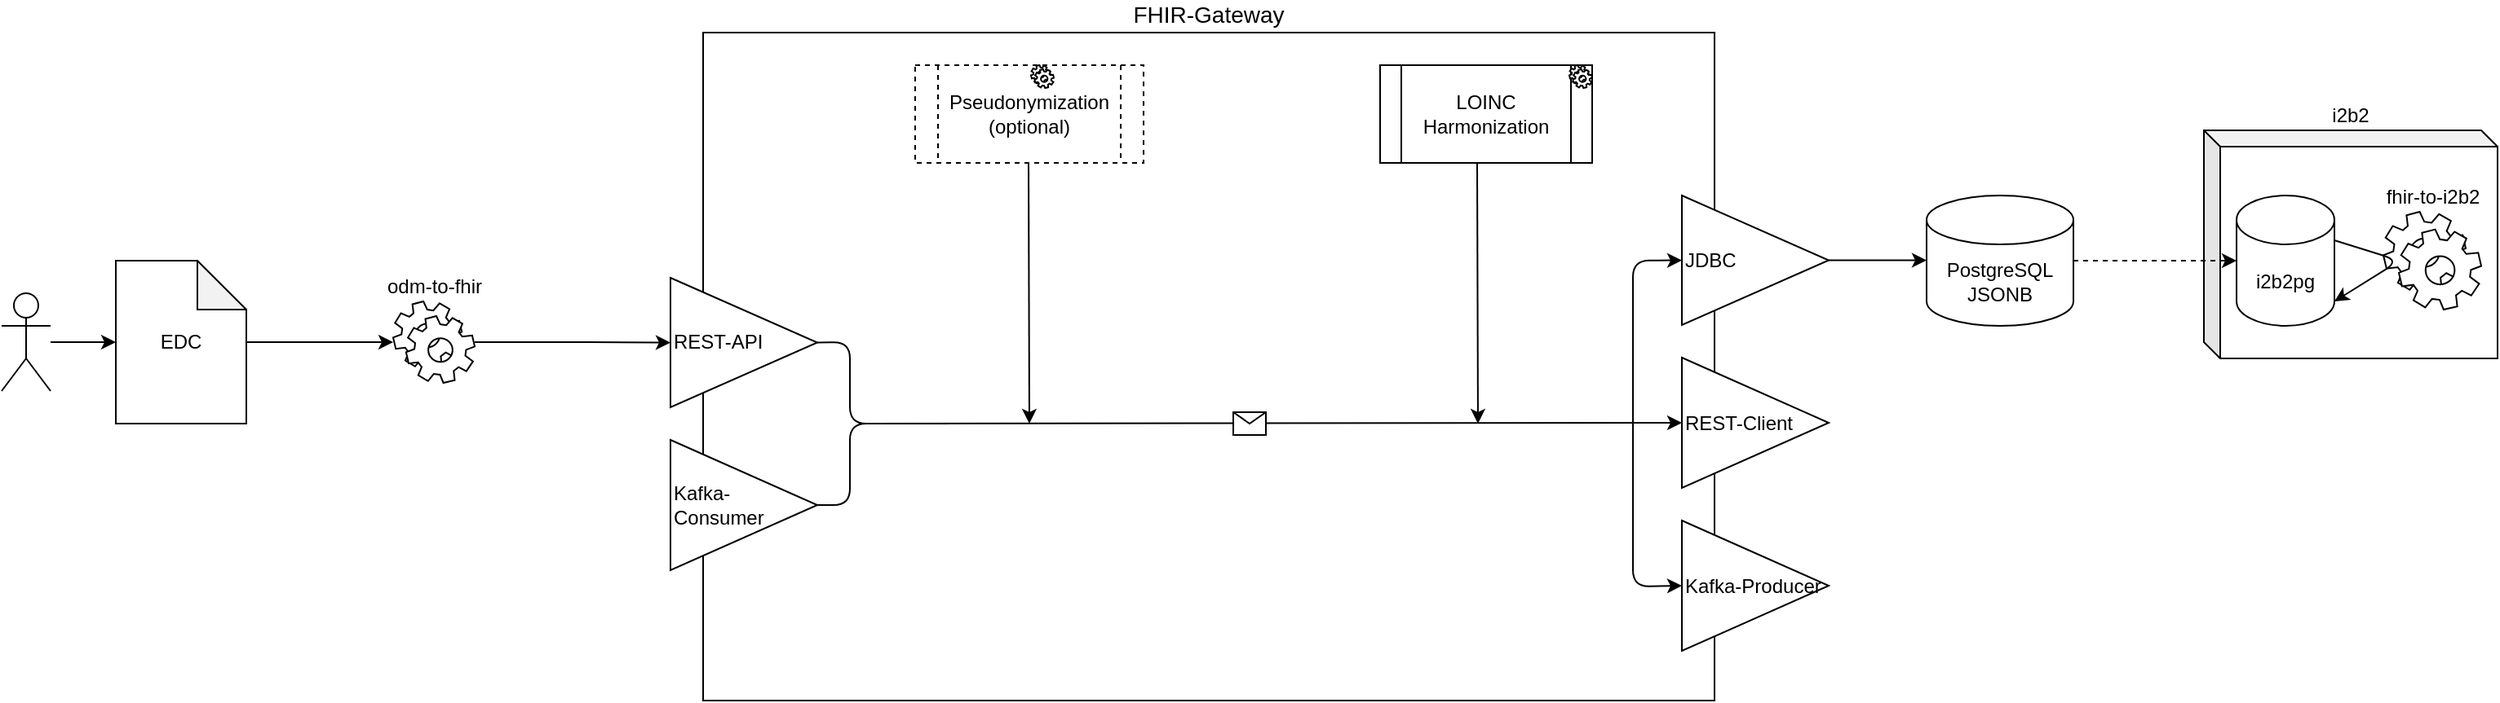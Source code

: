 <mxfile version="14.2.7" type="device"><diagram id="jGCV98gVly2-MNFm8NOj" name="Page-1"><mxGraphModel dx="1631" dy="1079" grid="1" gridSize="10" guides="1" tooltips="1" connect="1" arrows="1" fold="1" page="1" pageScale="1" pageWidth="1800" pageHeight="800" math="0" shadow="0"><root><mxCell id="0"/><mxCell id="1" parent="0"/><mxCell id="Zt5BA39hv14aOKBqLXmp-29" value="" style="endArrow=classic;html=1;entryX=0;entryY=0.5;entryDx=0;entryDy=0;entryPerimeter=0;exitX=1;exitY=0.5;exitDx=0;exitDy=0;" parent="1" source="Zt5BA39hv14aOKBqLXmp-16" edge="1"><mxGeometry width="50" height="50" relative="1" as="geometry"><mxPoint x="870" y="360" as="sourcePoint"/><mxPoint x="1220" y="179.75" as="targetPoint"/></mxGeometry></mxCell><mxCell id="Zt5BA39hv14aOKBqLXmp-30" value="" style="group;fontSize=12;" parent="1" vertex="1" connectable="0"><mxGeometry x="450" y="40" width="710" height="410" as="geometry"/></mxCell><mxCell id="Zt5BA39hv14aOKBqLXmp-1" value="&lt;font style=&quot;font-size: 14px&quot;&gt;FHIR-Gateway&lt;/font&gt;" style="whiteSpace=wrap;html=1;labelPosition=center;verticalLabelPosition=top;align=center;verticalAlign=bottom;" parent="Zt5BA39hv14aOKBqLXmp-30" vertex="1"><mxGeometry x="20" width="620" height="410" as="geometry"/></mxCell><mxCell id="Zt5BA39hv14aOKBqLXmp-2" value="REST-API" style="triangle;whiteSpace=wrap;html=1;align=left;" parent="Zt5BA39hv14aOKBqLXmp-30" vertex="1"><mxGeometry y="150.5" width="90" height="79.5" as="geometry"/></mxCell><mxCell id="Zt5BA39hv14aOKBqLXmp-6" value="LOINC Harmonization" style="shape=process;whiteSpace=wrap;html=1;backgroundOutline=1;" parent="Zt5BA39hv14aOKBqLXmp-30" vertex="1"><mxGeometry x="435" y="20" width="130" height="60" as="geometry"/></mxCell><mxCell id="Zt5BA39hv14aOKBqLXmp-7" value="Pseudonymization (optional)" style="shape=process;whiteSpace=wrap;html=1;backgroundOutline=1;dashed=1;" parent="Zt5BA39hv14aOKBqLXmp-30" vertex="1"><mxGeometry x="150" y="20" width="140" height="60" as="geometry"/></mxCell><mxCell id="Zt5BA39hv14aOKBqLXmp-12" value="" style="endArrow=classic;html=1;exitX=0.5;exitY=1;exitDx=0;exitDy=0;" parent="Zt5BA39hv14aOKBqLXmp-30" edge="1"><mxGeometry x="-120" width="50" height="50" as="geometry"><mxPoint x="219.5" y="80" as="sourcePoint"/><mxPoint x="220" y="240" as="targetPoint"/></mxGeometry></mxCell><mxCell id="Zt5BA39hv14aOKBqLXmp-16" value="JDBC" style="triangle;whiteSpace=wrap;html=1;align=left;" parent="Zt5BA39hv14aOKBqLXmp-30" vertex="1"><mxGeometry x="620" y="100" width="90" height="79.5" as="geometry"/></mxCell><mxCell id="Zt5BA39hv14aOKBqLXmp-17" value="REST-Client" style="triangle;whiteSpace=wrap;html=1;align=left;" parent="Zt5BA39hv14aOKBqLXmp-30" vertex="1"><mxGeometry x="620" y="199.5" width="90" height="80" as="geometry"/></mxCell><mxCell id="Zt5BA39hv14aOKBqLXmp-19" value="Kafka-Producer" style="triangle;whiteSpace=wrap;html=1;align=left;" parent="Zt5BA39hv14aOKBqLXmp-30" vertex="1"><mxGeometry x="620" y="299.5" width="90" height="80" as="geometry"/></mxCell><mxCell id="Zt5BA39hv14aOKBqLXmp-20" value="Kafka-Consumer" style="triangle;whiteSpace=wrap;html=1;align=left;" parent="Zt5BA39hv14aOKBqLXmp-30" vertex="1"><mxGeometry y="250" width="90" height="80" as="geometry"/></mxCell><mxCell id="Zt5BA39hv14aOKBqLXmp-22" value="" style="endArrow=classic;html=1;exitX=1;exitY=0.5;exitDx=0;exitDy=0;entryX=0;entryY=0.5;entryDx=0;entryDy=0;" parent="Zt5BA39hv14aOKBqLXmp-30" source="Zt5BA39hv14aOKBqLXmp-2" target="Zt5BA39hv14aOKBqLXmp-17" edge="1"><mxGeometry relative="1" as="geometry"><mxPoint x="240" y="240" as="sourcePoint"/><mxPoint x="580" y="240" as="targetPoint"/><Array as="points"><mxPoint x="110" y="190"/><mxPoint x="110" y="240"/></Array></mxGeometry></mxCell><mxCell id="Zt5BA39hv14aOKBqLXmp-23" value="" style="shape=message;html=1;outlineConnect=0;" parent="Zt5BA39hv14aOKBqLXmp-22" vertex="1"><mxGeometry width="20" height="14" relative="1" as="geometry"><mxPoint x="15" y="-6.78" as="offset"/></mxGeometry></mxCell><mxCell id="Zt5BA39hv14aOKBqLXmp-24" value="" style="endArrow=none;html=1;exitX=1;exitY=0.5;exitDx=0;exitDy=0;" parent="Zt5BA39hv14aOKBqLXmp-30" source="Zt5BA39hv14aOKBqLXmp-20" edge="1"><mxGeometry width="50" height="50" relative="1" as="geometry"><mxPoint x="420" y="330" as="sourcePoint"/><mxPoint x="170" y="240" as="targetPoint"/><Array as="points"><mxPoint x="110" y="290"/><mxPoint x="110" y="240"/></Array></mxGeometry></mxCell><mxCell id="Zt5BA39hv14aOKBqLXmp-25" value="" style="endArrow=classic;html=1;entryX=0;entryY=0.5;entryDx=0;entryDy=0;" parent="Zt5BA39hv14aOKBqLXmp-30" target="Zt5BA39hv14aOKBqLXmp-16" edge="1"><mxGeometry width="50" height="50" relative="1" as="geometry"><mxPoint x="590" y="240" as="sourcePoint"/><mxPoint x="470" y="280" as="targetPoint"/><Array as="points"><mxPoint x="590" y="140"/></Array></mxGeometry></mxCell><mxCell id="Zt5BA39hv14aOKBqLXmp-26" value="" style="endArrow=classic;html=1;entryX=0;entryY=0.5;entryDx=0;entryDy=0;" parent="Zt5BA39hv14aOKBqLXmp-30" target="Zt5BA39hv14aOKBqLXmp-19" edge="1"><mxGeometry width="50" height="50" relative="1" as="geometry"><mxPoint x="590" y="240" as="sourcePoint"/><mxPoint x="630" y="149.75" as="targetPoint"/><Array as="points"><mxPoint x="590" y="340"/></Array></mxGeometry></mxCell><mxCell id="Zt5BA39hv14aOKBqLXmp-27" value="" style="endArrow=classic;html=1;exitX=0.5;exitY=1;exitDx=0;exitDy=0;" parent="Zt5BA39hv14aOKBqLXmp-30" edge="1"><mxGeometry x="155" width="50" height="50" as="geometry"><mxPoint x="494.5" y="80" as="sourcePoint"/><mxPoint x="495" y="240" as="targetPoint"/></mxGeometry></mxCell><mxCell id="Zt5BA39hv14aOKBqLXmp-37" value="" style="shape=mxgraph.bpmn.service_task;html=1;outlineConnect=0;align=center;" parent="Zt5BA39hv14aOKBqLXmp-30" vertex="1"><mxGeometry x="221" y="20" width="14" height="14" as="geometry"/></mxCell><mxCell id="Zt5BA39hv14aOKBqLXmp-39" value="" style="shape=mxgraph.bpmn.service_task;html=1;outlineConnect=0;align=center;" parent="Zt5BA39hv14aOKBqLXmp-30" vertex="1"><mxGeometry x="551" y="20" width="14" height="14" as="geometry"/></mxCell><mxCell id="Zt5BA39hv14aOKBqLXmp-32" value="PostgreSQL JSONB" style="shape=cylinder3;whiteSpace=wrap;html=1;boundedLbl=1;backgroundOutline=1;size=15;align=center;" parent="1" vertex="1"><mxGeometry x="1220" y="140" width="90" height="80" as="geometry"/></mxCell><mxCell id="Zt5BA39hv14aOKBqLXmp-60" style="edgeStyle=orthogonalEdgeStyle;curved=0;rounded=1;sketch=0;orthogonalLoop=1;jettySize=auto;html=1;" parent="1" source="Zt5BA39hv14aOKBqLXmp-46" target="Zt5BA39hv14aOKBqLXmp-62" edge="1"><mxGeometry relative="1" as="geometry"/></mxCell><mxCell id="Zt5BA39hv14aOKBqLXmp-46" value="EDC" style="shape=note;whiteSpace=wrap;html=1;backgroundOutline=1;darkOpacity=0.05;fontSize=12;align=center;" parent="1" vertex="1"><mxGeometry x="110" y="180" width="80" height="100" as="geometry"/></mxCell><mxCell id="Zt5BA39hv14aOKBqLXmp-47" value="" style="shape=umlActor;verticalLabelPosition=bottom;verticalAlign=middle;html=1;outlineConnect=0;fontSize=12;align=center;" parent="1" vertex="1"><mxGeometry x="40" y="200" width="30" height="60" as="geometry"/></mxCell><mxCell id="Zt5BA39hv14aOKBqLXmp-49" value="" style="endArrow=classic;html=1;entryX=0;entryY=0.5;entryDx=0;entryDy=0;entryPerimeter=0;" parent="1" source="Zt5BA39hv14aOKBqLXmp-47" target="Zt5BA39hv14aOKBqLXmp-46" edge="1"><mxGeometry width="50" height="50" relative="1" as="geometry"><mxPoint x="430" as="sourcePoint"/><mxPoint x="480" y="-50" as="targetPoint"/></mxGeometry></mxCell><mxCell id="Zt5BA39hv14aOKBqLXmp-65" style="edgeStyle=orthogonalEdgeStyle;curved=0;rounded=1;sketch=0;orthogonalLoop=1;jettySize=auto;html=1;" parent="1" source="Zt5BA39hv14aOKBqLXmp-62" target="Zt5BA39hv14aOKBqLXmp-2" edge="1"><mxGeometry relative="1" as="geometry"><mxPoint x="390" y="60" as="targetPoint"/></mxGeometry></mxCell><mxCell id="Zt5BA39hv14aOKBqLXmp-62" value="odm-to-fhir" style="shape=mxgraph.bpmn.service_task;html=1;outlineConnect=0;rounded=0;sketch=0;labelPosition=center;verticalLabelPosition=top;align=center;verticalAlign=bottom;" parent="1" vertex="1"><mxGeometry x="280" y="205" width="50" height="50" as="geometry"/></mxCell><mxCell id="Zt5BA39hv14aOKBqLXmp-85" value="i2b2" style="shape=cube;whiteSpace=wrap;html=1;boundedLbl=1;backgroundOutline=1;darkOpacity=0.05;darkOpacity2=0.1;align=center;size=10;labelPosition=center;verticalLabelPosition=top;verticalAlign=bottom;" parent="1" vertex="1"><mxGeometry x="1390" y="100" width="180" height="140" as="geometry"/></mxCell><mxCell id="Zt5BA39hv14aOKBqLXmp-83" value="fhir-to-i2b2" style="shape=mxgraph.bpmn.service_task;html=1;outlineConnect=0;rounded=0;sketch=0;labelPosition=center;verticalLabelPosition=top;align=center;verticalAlign=bottom;" parent="1" vertex="1"><mxGeometry x="1500" y="150" width="60" height="60" as="geometry"/></mxCell><mxCell id="WNGWCEHn9WsMIJgv1xP3-1" value="i2b2pg" style="shape=cylinder3;whiteSpace=wrap;html=1;boundedLbl=1;backgroundOutline=1;size=15;" vertex="1" parent="1"><mxGeometry x="1410" y="140" width="60" height="80" as="geometry"/></mxCell><mxCell id="WNGWCEHn9WsMIJgv1xP3-3" value="" style="endArrow=classic;html=1;entryX=1;entryY=1;entryDx=0;entryDy=-15;entryPerimeter=0;exitX=1;exitY=0;exitDx=0;exitDy=27.5;exitPerimeter=0;" edge="1" parent="1" source="WNGWCEHn9WsMIJgv1xP3-1" target="WNGWCEHn9WsMIJgv1xP3-1"><mxGeometry width="50" height="50" relative="1" as="geometry"><mxPoint x="1350" y="90" as="sourcePoint"/><mxPoint x="950" y="450" as="targetPoint"/><Array as="points"><mxPoint x="1510" y="180"/></Array></mxGeometry></mxCell><mxCell id="WNGWCEHn9WsMIJgv1xP3-4" value="" style="endArrow=classic;html=1;entryX=0;entryY=0.5;entryDx=0;entryDy=0;entryPerimeter=0;exitX=1;exitY=0.5;exitDx=0;exitDy=0;exitPerimeter=0;dashed=1;" edge="1" parent="1" source="Zt5BA39hv14aOKBqLXmp-32" target="WNGWCEHn9WsMIJgv1xP3-1"><mxGeometry width="50" height="50" relative="1" as="geometry"><mxPoint x="1040" y="590" as="sourcePoint"/><mxPoint x="1090" y="540" as="targetPoint"/></mxGeometry></mxCell></root></mxGraphModel></diagram></mxfile>